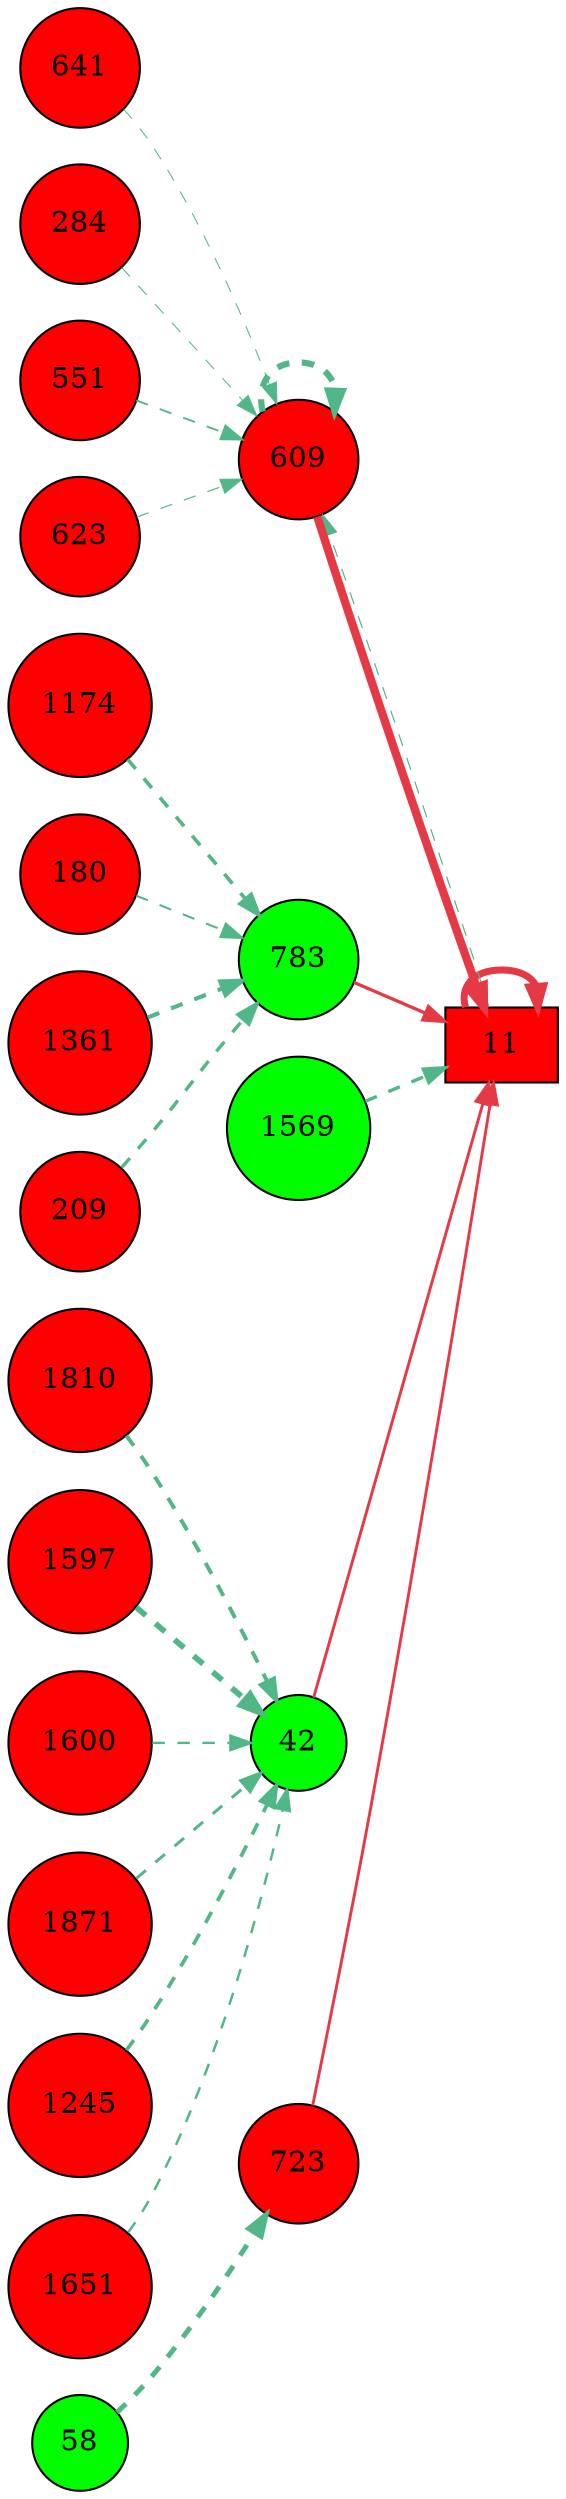 digraph G{
rankdir=LR;
641 [style=filled, shape=circle, fillcolor="#fe0000", label="641"];
11 [style=filled, shape=box, fillcolor="#fe0000", label="11"];
783 [style=filled, shape=circle, fillcolor="#00fe00", label="783"];
1810 [style=filled, shape=circle, fillcolor="#fe0000", label="1810"];
1174 [style=filled, shape=circle, fillcolor="#fe0000", label="1174"];
284 [style=filled, shape=circle, fillcolor="#fe0000", label="284"];
1569 [style=filled, shape=circle, fillcolor="#00fe00", label="1569"];
551 [style=filled, shape=circle, fillcolor="#fe0000", label="551"];
42 [style=filled, shape=circle, fillcolor="#00fe00", label="42"];
180 [style=filled, shape=circle, fillcolor="#fe0000", label="180"];
58 [style=filled, shape=circle, fillcolor="#01fd00", label="58"];
1597 [style=filled, shape=circle, fillcolor="#fe0000", label="1597"];
1600 [style=filled, shape=circle, fillcolor="#fe0000", label="1600"];
1871 [style=filled, shape=circle, fillcolor="#fe0000", label="1871"];
1361 [style=filled, shape=circle, fillcolor="#fe0000", label="1361"];
209 [style=filled, shape=circle, fillcolor="#fe0000", label="209"];
723 [style=filled, shape=circle, fillcolor="#fe0000", label="723"];
1245 [style=filled, shape=circle, fillcolor="#fe0000", label="1245"];
609 [style=filled, shape=circle, fillcolor="#fe0000", label="609"];
623 [style=filled, shape=circle, fillcolor="#fe0000", label="623"];
1651 [style=filled, shape=circle, fillcolor="#fe0000", label="1651"];
609 -> 11 [color="#e63946",penwidth=4.00];
11 -> 11 [color="#e63946",penwidth=3.37];
783 -> 11 [color="#e63946",penwidth=1.58];
42 -> 11 [color="#e63946",penwidth=1.41];
723 -> 11 [color="#e63946",penwidth=1.39];
609 -> 609 [color="#52b788",style=dashed,penwidth=3.00];
551 -> 609 [color="#52b788",style=dashed,penwidth=0.90];
11 -> 609 [color="#52b788",style=dashed,penwidth=0.58];
623 -> 609 [color="#52b788",style=dashed,penwidth=0.56];
284 -> 609 [color="#52b788",style=dashed,penwidth=0.51];
641 -> 609 [color="#52b788",style=dashed,penwidth=0.50];
1597 -> 42 [color="#52b788",style=dashed,penwidth=2.80];
1810 -> 42 [color="#52b788",style=dashed,penwidth=1.91];
1245 -> 42 [color="#52b788",style=dashed,penwidth=1.79];
1871 -> 42 [color="#52b788",style=dashed,penwidth=1.44];
1651 -> 42 [color="#52b788",style=dashed,penwidth=1.19];
1600 -> 42 [color="#52b788",style=dashed,penwidth=1.10];
1569 -> 11 [color="#52b788",style=dashed,penwidth=1.63];
1361 -> 783 [color="#52b788",style=dashed,penwidth=1.99];
1174 -> 783 [color="#52b788",style=dashed,penwidth=1.77];
209 -> 783 [color="#52b788",style=dashed,penwidth=1.65];
180 -> 783 [color="#52b788",style=dashed,penwidth=0.99];
58 -> 723 [color="#52b788",style=dashed,penwidth=2.42];
}
